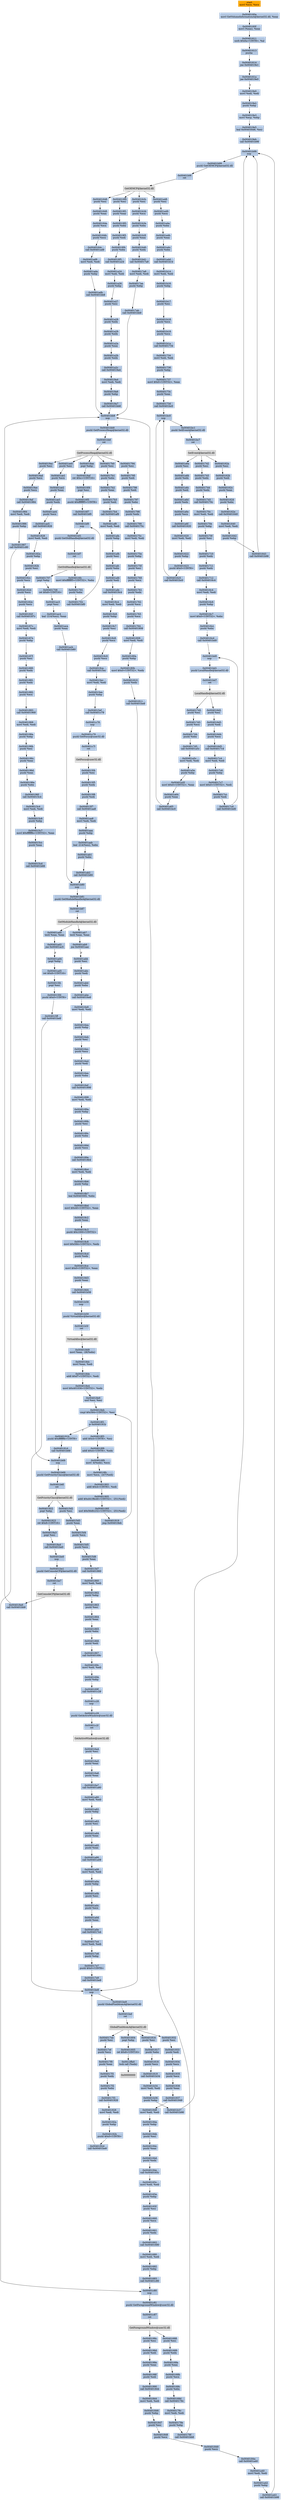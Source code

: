 digraph G {
node[shape=rectangle,style=filled,fillcolor=lightsteelblue,color=lightsteelblue]
bgcolor="transparent"
a0x00401608movl_ecx_ecx[label="start\nmovl %ecx, %ecx",color="lightgrey",fillcolor="orange"];
a0x0040160amovl_GetVolumeInformationA_kernel32_dll_eax[label="0x0040160a\nmovl GetVolumeInformationA@kernel32.dll, %eax"];
a0x0040160fmovl_eax__eax[label="0x0040160f\nmovl (%eax), %eax"];
a0x00401611xorb_0x6aUINT8_al[label="0x00401611\nxorb $0x6a<UINT8>, %al"];
a0x00401613pusha_[label="0x00401613\npusha "];
a0x00401614jne_0x004019e1[label="0x00401614\njne 0x004019e1"];
a0x0040161ajae_0x004019e0[label="0x0040161a\njae 0x004019e0"];
a0x004019e0movl_edi_edi[label="0x004019e0\nmovl %edi, %edi"];
a0x004019e2pushl_ebp[label="0x004019e2\npushl %ebp"];
a0x004019e3movl_esp_ebp[label="0x004019e3\nmovl %esp, %ebp"];
a0x004019e5leal_0x004030d6_esi[label="0x004019e5\nleal 0x004030d6, %esi"];
a0x004019ebcall_0x00401b98[label="0x004019eb\ncall 0x00401b98"];
a0x00401b98nop_[label="0x00401b98\nnop "];
a0x00401b99pushl_GetOEMCP_kernel32_dll[label="0x00401b99\npushl GetOEMCP@kernel32.dll"];
a0x00401b9fret[label="0x00401b9f\nret"];
GetOEMCP_kernel32_dll[label="GetOEMCP@kernel32.dll",color="lightgrey",fillcolor="lightgrey"];
a0x004019f0pushl_esi[label="0x004019f0\npushl %esi"];
a0x004019f1pushl_eax[label="0x004019f1\npushl %eax"];
a0x004019f2pushl_ebx[label="0x004019f2\npushl %ebx"];
a0x004019f3pushl_edi[label="0x004019f3\npushl %edi"];
a0x004019f4pushl_ebx[label="0x004019f4\npushl %ebx"];
a0x004019f5call_0x00401a24[label="0x004019f5\ncall 0x00401a24"];
a0x00401a24movl_edi_edi[label="0x00401a24\nmovl %edi, %edi"];
a0x00401a26pushl_ebp[label="0x00401a26\npushl %ebp"];
a0x00401a27pushl_esi[label="0x00401a27\npushl %esi"];
a0x00401a28pushl_edx[label="0x00401a28\npushl %edx"];
a0x00401a29pushl_edx[label="0x00401a29\npushl %edx"];
a0x00401a2apushl_eax[label="0x00401a2a\npushl %eax"];
a0x00401a2bpushl_edx[label="0x00401a2b\npushl %edx"];
a0x00401a2ccall_0x004019a4[label="0x00401a2c\ncall 0x004019a4"];
a0x004019a4movl_edi_edi[label="0x004019a4\nmovl %edi, %edi"];
a0x004019a6pushl_ebp[label="0x004019a6\npushl %ebp"];
a0x004019a7call_0x00401bb8[label="0x004019a7\ncall 0x00401bb8"];
a0x00401bb8nop_[label="0x00401bb8\nnop "];
a0x00401bb9pushl_GetProcessHeap_kernel32_dll[label="0x00401bb9\npushl GetProcessHeap@kernel32.dll"];
a0x00401bbfret[label="0x00401bbf\nret"];
GetProcessHeap_kernel32_dll[label="GetProcessHeap@kernel32.dll",color="lightgrey",fillcolor="lightgrey"];
a0x004019acpushl_esi[label="0x004019ac\npushl %esi"];
a0x004019adpushl_ecx[label="0x004019ad\npushl %ecx"];
a0x004019aepushl_ecx[label="0x004019ae\npushl %ecx"];
a0x004019afcall_0x00401984[label="0x004019af\ncall 0x00401984"];
a0x00401984movl_edi_edi[label="0x00401984\nmovl %edi, %edi"];
a0x00401986pushl_ebp[label="0x00401986\npushl %ebp"];
a0x00401987call_0x00401c80[label="0x00401987\ncall 0x00401c80"];
a0x00401c80nop_[label="0x00401c80\nnop "];
a0x00401c81pushl_GetForegroundWindow_user32_dll[label="0x00401c81\npushl GetForegroundWindow@user32.dll"];
a0x00401c87ret[label="0x00401c87\nret"];
GetForegroundWindow_user32_dll[label="GetForegroundWindow@user32.dll",color="lightgrey",fillcolor="lightgrey"];
a0x0040198cpushl_esi[label="0x0040198c\npushl %esi"];
a0x0040198dpushl_edi[label="0x0040198d\npushl %edi"];
a0x0040198epushl_eax[label="0x0040198e\npushl %eax"];
a0x0040198fpushl_edi[label="0x0040198f\npushl %edi"];
a0x00401990call_0x00401844[label="0x00401990\ncall 0x00401844"];
a0x00401844movl_edi_edi[label="0x00401844\nmovl %edi, %edi"];
a0x00401846pushl_ebp[label="0x00401846\npushl %ebp"];
a0x00401847pushl_esi[label="0x00401847\npushl %esi"];
a0x00401848pushl_ecx[label="0x00401848\npushl %ecx"];
a0x00401849pushl_ecx[label="0x00401849\npushl %ecx"];
a0x0040184acall_0x00401a40[label="0x0040184a\ncall 0x00401a40"];
a0x00401a40movl_edi_edi[label="0x00401a40\nmovl %edi, %edi"];
a0x00401a42pushl_ebp[label="0x00401a42\npushl %ebp"];
a0x00401a43call_0x00401b98[label="0x00401a43\ncall 0x00401b98"];
a0x00401a48pushl_esi[label="0x00401a48\npushl %esi"];
a0x00401a49pushl_ecx[label="0x00401a49\npushl %ecx"];
a0x00401a4apushl_ebx[label="0x00401a4a\npushl %ebx"];
a0x00401a4bpushl_eax[label="0x00401a4b\npushl %eax"];
a0x00401a4cpushl_ebx[label="0x00401a4c\npushl %ebx"];
a0x00401a4dcall_0x00401b14[label="0x00401a4d\ncall 0x00401b14"];
a0x00401b14movl_edi_edi[label="0x00401b14\nmovl %edi, %edi"];
a0x00401b16pushl_ebp[label="0x00401b16\npushl %ebp"];
a0x00401b17pushl_esi[label="0x00401b17\npushl %esi"];
a0x00401b18pushl_ecx[label="0x00401b18\npushl %ecx"];
a0x00401b19pushl_ecx[label="0x00401b19\npushl %ecx"];
a0x00401b1acall_0x00401734[label="0x00401b1a\ncall 0x00401734"];
a0x00401734movl_edi_edi[label="0x00401734\nmovl %edi, %edi"];
a0x00401736pushl_ebp[label="0x00401736\npushl %ebp"];
a0x00401737movl_0x0UINT32_eax[label="0x00401737\nmovl $0x0<UINT32>, %eax"];
a0x0040173cpushl_eax[label="0x0040173c\npushl %eax"];
a0x0040173dcall_0x00401bc0[label="0x0040173d\ncall 0x00401bc0"];
a0x00401bc0nop_[label="0x00401bc0\nnop "];
a0x00401bc1pushl_SetEvent_kernel32_dll[label="0x00401bc1\npushl SetEvent@kernel32.dll"];
a0x00401bc7ret[label="0x00401bc7\nret"];
SetEvent_kernel32_dll[label="SetEvent@kernel32.dll",color="lightgrey",fillcolor="lightgrey"];
a0x00401742pushl_esi[label="0x00401742\npushl %esi"];
a0x00401743pushl_edx[label="0x00401743\npushl %edx"];
a0x00401744pushl_edx[label="0x00401744\npushl %edx"];
a0x00401745call_0x0040170c[label="0x00401745\ncall 0x0040170c"];
a0x0040170cmovl_edi_edi[label="0x0040170c\nmovl %edi, %edi"];
a0x0040170epushl_ebp[label="0x0040170e\npushl %ebp"];
a0x0040170fpushl_esi[label="0x0040170f\npushl %esi"];
a0x00401710pushl_edx[label="0x00401710\npushl %edx"];
a0x00401711pushl_edx[label="0x00401711\npushl %edx"];
a0x00401712call_0x004016c4[label="0x00401712\ncall 0x004016c4"];
a0x004016c4movl_edi_edi[label="0x004016c4\nmovl %edi, %edi"];
a0x004016c6pushl_ebp[label="0x004016c6\npushl %ebp"];
a0x004016c7movl_0x0UINT32_ebx[label="0x004016c7\nmovl $0x0<UINT32>, %ebx"];
a0x004016ccpushl_ebx[label="0x004016cc\npushl %ebx"];
a0x004016cdcall_0x00401bd0[label="0x004016cd\ncall 0x00401bd0"];
a0x00401bd0nop_[label="0x00401bd0\nnop "];
a0x00401bd1pushl_LocalHandle_kernel32_dll[label="0x00401bd1\npushl LocalHandle@kernel32.dll"];
a0x00401bd7ret[label="0x00401bd7\nret"];
LocalHandle_kernel32_dll[label="LocalHandle@kernel32.dll",color="lightgrey",fillcolor="lightgrey"];
a0x004016d2pushl_esi[label="0x004016d2\npushl %esi"];
a0x004016d3pushl_edi[label="0x004016d3\npushl %edi"];
a0x004016d4pushl_ecx[label="0x004016d4\npushl %ecx"];
a0x004016d5call_0x004017c4[label="0x004016d5\ncall 0x004017c4"];
a0x004017c4movl_edi_edi[label="0x004017c4\nmovl %edi, %edi"];
a0x004017c6pushl_ebp[label="0x004017c6\npushl %ebp"];
a0x004017c7movl_0x0UINT32_edi[label="0x004017c7\nmovl $0x0<UINT32>, %edi"];
a0x004017ccpushl_edi[label="0x004017cc\npushl %edi"];
a0x004017cdcall_0x00401bd0[label="0x004017cd\ncall 0x00401bd0"];
a0x004017d2pushl_esi[label="0x004017d2\npushl %esi"];
a0x004017d3pushl_ecx[label="0x004017d3\npushl %ecx"];
a0x004017d4pushl_ebx[label="0x004017d4\npushl %ebx"];
a0x004017d5call_0x00401a5c[label="0x004017d5\ncall 0x00401a5c"];
a0x00401a5cmovl_edi_edi[label="0x00401a5c\nmovl %edi, %edi"];
a0x00401a5epushl_ebp[label="0x00401a5e\npushl %ebp"];
a0x00401a5fmovl_0x0UINT32_eax[label="0x00401a5f\nmovl $0x0<UINT32>, %eax"];
a0x00401a64pushl_eax[label="0x00401a64\npushl %eax"];
a0x00401a65call_0x00401bc0[label="0x00401a65\ncall 0x00401bc0"];
a0x00401a6apushl_esi[label="0x00401a6a\npushl %esi"];
a0x00401a6bpushl_edx[label="0x00401a6b\npushl %edx"];
a0x00401a6cpushl_edi[label="0x00401a6c\npushl %edi"];
a0x00401a6dpushl_edx[label="0x00401a6d\npushl %edx"];
a0x00401a6epushl_ecx[label="0x00401a6e\npushl %ecx"];
a0x00401a6fcall_0x00401620[label="0x00401a6f\ncall 0x00401620"];
a0x00401620movl_edi_edi[label="0x00401620\nmovl %edi, %edi"];
a0x00401622pushl_ebp[label="0x00401622\npushl %ebp"];
a0x00401623pushl_0x0UINT8[label="0x00401623\npushl $0x0<UINT8>"];
a0x00401625call_0x00401bc0[label="0x00401625\ncall 0x00401bc0"];
a0x0040162apushl_esi[label="0x0040162a\npushl %esi"];
a0x0040162bpushl_edi[label="0x0040162b\npushl %edi"];
a0x0040162cpushl_eax[label="0x0040162c\npushl %eax"];
a0x0040162dpushl_ebx[label="0x0040162d\npushl %ebx"];
a0x0040162ecall_0x00401640[label="0x0040162e\ncall 0x00401640"];
a0x00401640movl_edi_edi[label="0x00401640\nmovl %edi, %edi"];
a0x00401642pushl_ebp[label="0x00401642\npushl %ebp"];
a0x00401643call_0x00401b98[label="0x00401643\ncall 0x00401b98"];
a0x00401648pushl_esi[label="0x00401648\npushl %esi"];
a0x00401649pushl_eax[label="0x00401649\npushl %eax"];
a0x0040164apushl_ecx[label="0x0040164a\npushl %ecx"];
a0x0040164bpushl_ecx[label="0x0040164b\npushl %ecx"];
a0x0040164ccall_0x00401ad8[label="0x0040164c\ncall 0x00401ad8"];
a0x00401ad8movl_edi_edi[label="0x00401ad8\nmovl %edi, %edi"];
a0x00401adapushl_ebp[label="0x00401ada\npushl %ebp"];
a0x00401adbcall_0x00401bb8[label="0x00401adb\ncall 0x00401bb8"];
a0x00401ae0pushl_esi[label="0x00401ae0\npushl %esi"];
a0x00401ae1pushl_ecx[label="0x00401ae1\npushl %ecx"];
a0x00401ae2pushl_eax[label="0x00401ae2\npushl %eax"];
a0x00401ae3pushl_edx[label="0x00401ae3\npushl %edx"];
a0x00401ae4pushl_ecx[label="0x00401ae4\npushl %ecx"];
a0x00401ae5call_0x00401828[label="0x00401ae5\ncall 0x00401828"];
a0x00401828movl_edi_edi[label="0x00401828\nmovl %edi, %edi"];
a0x0040182apushl_ebp[label="0x0040182a\npushl %ebp"];
a0x0040182bpushl_esi[label="0x0040182b\npushl %esi"];
a0x0040182cpushl_ecx[label="0x0040182c\npushl %ecx"];
a0x0040182dpushl_ecx[label="0x0040182d\npushl %ecx"];
a0x0040182epushl_ecx[label="0x0040182e\npushl %ecx"];
a0x0040182fcall_0x0040187c[label="0x0040182f\ncall 0x0040187c"];
a0x0040187cmovl_edi_edi[label="0x0040187c\nmovl %edi, %edi"];
a0x0040187epushl_ebp[label="0x0040187e\npushl %ebp"];
a0x0040187fpushl_esi[label="0x0040187f\npushl %esi"];
a0x00401880pushl_edx[label="0x00401880\npushl %edx"];
a0x00401881pushl_edx[label="0x00401881\npushl %edx"];
a0x00401882pushl_ecx[label="0x00401882\npushl %ecx"];
a0x00401883call_0x00401968[label="0x00401883\ncall 0x00401968"];
a0x00401968movl_edi_edi[label="0x00401968\nmovl %edi, %edi"];
a0x0040196apushl_ebp[label="0x0040196a\npushl %ebp"];
a0x0040196bpushl_esi[label="0x0040196b\npushl %esi"];
a0x0040196cpushl_eax[label="0x0040196c\npushl %eax"];
a0x0040196dpushl_eax[label="0x0040196d\npushl %eax"];
a0x0040196epushl_ebx[label="0x0040196e\npushl %ebx"];
a0x0040196fcall_0x004015c4[label="0x0040196f\ncall 0x004015c4"];
a0x004015c4movl_edi_edi[label="0x004015c4\nmovl %edi, %edi"];
a0x004015c6pushl_ebp[label="0x004015c6\npushl %ebp"];
a0x004015c7movl_0xfffffffeUINT32_eax[label="0x004015c7\nmovl $0xfffffffe<UINT32>, %eax"];
a0x004015ccpushl_eax[label="0x004015cc\npushl %eax"];
a0x004015cdcall_0x00401b68[label="0x004015cd\ncall 0x00401b68"];
a0x00401b68nop_[label="0x00401b68\nnop "];
a0x00401b69pushl_GetPriorityClass_kernel32_dll[label="0x00401b69\npushl GetPriorityClass@kernel32.dll"];
a0x00401b6fret[label="0x00401b6f\nret"];
GetPriorityClass_kernel32_dll[label="GetPriorityClass@kernel32.dll",color="lightgrey",fillcolor="lightgrey"];
a0x004015d2pushl_esi[label="0x004015d2\npushl %esi"];
a0x004015d3pushl_eax[label="0x004015d3\npushl %eax"];
a0x004015d4pushl_ecx[label="0x004015d4\npushl %ecx"];
a0x004015d5pushl_ecx[label="0x004015d5\npushl %ecx"];
a0x004015d6pushl_eax[label="0x004015d6\npushl %eax"];
a0x004015d7call_0x00401860[label="0x004015d7\ncall 0x00401860"];
a0x00401860movl_edi_edi[label="0x00401860\nmovl %edi, %edi"];
a0x00401862pushl_ebp[label="0x00401862\npushl %ebp"];
a0x00401863pushl_esi[label="0x00401863\npushl %esi"];
a0x00401864pushl_eax[label="0x00401864\npushl %eax"];
a0x00401865pushl_ebx[label="0x00401865\npushl %ebx"];
a0x00401866pushl_edi[label="0x00401866\npushl %edi"];
a0x00401867call_0x0040169c[label="0x00401867\ncall 0x0040169c"];
a0x0040169cmovl_edi_edi[label="0x0040169c\nmovl %edi, %edi"];
a0x0040169epushl_ebp[label="0x0040169e\npushl %ebp"];
a0x0040169fcall_0x00401c28[label="0x0040169f\ncall 0x00401c28"];
a0x00401c28nop_[label="0x00401c28\nnop "];
a0x00401c29pushl_GetActiveWindow_user32_dll[label="0x00401c29\npushl GetActiveWindow@user32.dll"];
a0x00401c2fret[label="0x00401c2f\nret"];
GetActiveWindow_user32_dll[label="GetActiveWindow@user32.dll",color="lightgrey",fillcolor="lightgrey"];
a0x004016a4pushl_esi[label="0x004016a4\npushl %esi"];
a0x004016a5pushl_eax[label="0x004016a5\npushl %eax"];
a0x004016a6pushl_eax[label="0x004016a6\npushl %eax"];
a0x004016a7call_0x00401a80[label="0x004016a7\ncall 0x00401a80"];
a0x00401a80movl_edi_edi[label="0x00401a80\nmovl %edi, %edi"];
a0x00401a82pushl_ebp[label="0x00401a82\npushl %ebp"];
a0x00401a83pushl_esi[label="0x00401a83\npushl %esi"];
a0x00401a84pushl_eax[label="0x00401a84\npushl %eax"];
a0x00401a85pushl_eax[label="0x00401a85\npushl %eax"];
a0x00401a86call_0x00401a08[label="0x00401a86\ncall 0x00401a08"];
a0x00401a08movl_edi_edi[label="0x00401a08\nmovl %edi, %edi"];
a0x00401a0apushl_ebp[label="0x00401a0a\npushl %ebp"];
a0x00401a0bpushl_esi[label="0x00401a0b\npushl %esi"];
a0x00401a0cpushl_ecx[label="0x00401a0c\npushl %ecx"];
a0x00401a0dpushl_eax[label="0x00401a0d\npushl %eax"];
a0x00401a0ecall_0x004017e4[label="0x00401a0e\ncall 0x004017e4"];
a0x004017e4movl_edi_edi[label="0x004017e4\nmovl %edi, %edi"];
a0x004017e6pushl_ebp[label="0x004017e6\npushl %ebp"];
a0x004017e7pushl_0x0UINT8[label="0x004017e7\npushl $0x0<UINT8>"];
a0x004017e9call_0x00401be8[label="0x004017e9\ncall 0x00401be8"];
a0x00401be8nop_[label="0x00401be8\nnop "];
a0x00401be9pushl_GlobalFindAtomA_kernel32_dll[label="0x00401be9\npushl GlobalFindAtomA@kernel32.dll"];
a0x00401befret[label="0x00401bef\nret"];
GlobalFindAtomA_kernel32_dll[label="GlobalFindAtomA@kernel32.dll",color="lightgrey",fillcolor="lightgrey"];
a0x004017eepushl_esi[label="0x004017ee\npushl %esi"];
a0x004017efpushl_ecx[label="0x004017ef\npushl %ecx"];
a0x004017f0pushl_eax[label="0x004017f0\npushl %eax"];
a0x004017f1pushl_edx[label="0x004017f1\npushl %edx"];
a0x004017f2pushl_ebx[label="0x004017f2\npushl %ebx"];
a0x004017f3call_0x00401928[label="0x004017f3\ncall 0x00401928"];
a0x00401928movl_edi_edi[label="0x00401928\nmovl %edi, %edi"];
a0x0040192apushl_ebp[label="0x0040192a\npushl %ebp"];
a0x0040192bpushl_0x0UINT8[label="0x0040192b\npushl $0x0<UINT8>"];
a0x0040192dcall_0x00401be8[label="0x0040192d\ncall 0x00401be8"];
a0x00401932pushl_esi[label="0x00401932\npushl %esi"];
a0x00401933pushl_edi[label="0x00401933\npushl %edi"];
a0x00401934pushl_ecx[label="0x00401934\npushl %ecx"];
a0x00401935pushl_ecx[label="0x00401935\npushl %ecx"];
a0x00401936pushl_eax[label="0x00401936\npushl %eax"];
a0x00401937call_0x00401948[label="0x00401937\ncall 0x00401948"];
a0x00401948movl_edi_edi[label="0x00401948\nmovl %edi, %edi"];
a0x0040194apushl_ebp[label="0x0040194a\npushl %ebp"];
a0x0040194bpushl_esi[label="0x0040194b\npushl %esi"];
a0x0040194cpushl_eax[label="0x0040194c\npushl %eax"];
a0x0040194dpushl_edx[label="0x0040194d\npushl %edx"];
a0x0040194ecall_0x0040165c[label="0x0040194e\ncall 0x0040165c"];
a0x0040165cmovl_edi_edi[label="0x0040165c\nmovl %edi, %edi"];
a0x0040165epushl_ebp[label="0x0040165e\npushl %ebp"];
a0x0040165fpushl_esi[label="0x0040165f\npushl %esi"];
a0x00401660pushl_ecx[label="0x00401660\npushl %ecx"];
a0x00401661pushl_edx[label="0x00401661\npushl %edx"];
a0x00401662call_0x00401680[label="0x00401662\ncall 0x00401680"];
a0x00401680movl_edi_edi[label="0x00401680\nmovl %edi, %edi"];
a0x00401682pushl_ebp[label="0x00401682\npushl %ebp"];
a0x00401683call_0x00401c80[label="0x00401683\ncall 0x00401c80"];
a0x00401688pushl_esi[label="0x00401688\npushl %esi"];
a0x00401689pushl_edx[label="0x00401689\npushl %edx"];
a0x0040168apushl_eax[label="0x0040168a\npushl %eax"];
a0x0040168bpushl_ecx[label="0x0040168b\npushl %ecx"];
a0x0040168cpushl_ebx[label="0x0040168c\npushl %ebx"];
a0x0040168dcall_0x0040178c[label="0x0040168d\ncall 0x0040178c"];
a0x0040178cmovl_edi_edi[label="0x0040178c\nmovl %edi, %edi"];
a0x0040178epushl_ebp[label="0x0040178e\npushl %ebp"];
a0x0040178fcall_0x00401bb8[label="0x0040178f\ncall 0x00401bb8"];
a0x00401794pushl_esi[label="0x00401794\npushl %esi"];
a0x00401795pushl_edi[label="0x00401795\npushl %edi"];
a0x00401796pushl_edi[label="0x00401796\npushl %edi"];
a0x00401797pushl_ebx[label="0x00401797\npushl %ebx"];
a0x00401798pushl_edx[label="0x00401798\npushl %edx"];
a0x00401799call_0x0040175c[label="0x00401799\ncall 0x0040175c"];
a0x0040175cmovl_edi_edi[label="0x0040175c\nmovl %edi, %edi"];
a0x0040175epushl_ebp[label="0x0040175e\npushl %ebp"];
a0x0040175fpushl_esi[label="0x0040175f\npushl %esi"];
a0x00401760pushl_ecx[label="0x00401760\npushl %ecx"];
a0x00401761pushl_edx[label="0x00401761\npushl %edx"];
a0x00401762pushl_ecx[label="0x00401762\npushl %ecx"];
a0x00401763pushl_ecx[label="0x00401763\npushl %ecx"];
a0x00401764call_0x00401808[label="0x00401764\ncall 0x00401808"];
a0x00401808movl_edi_edi[label="0x00401808\nmovl %edi, %edi"];
a0x0040180apushl_ebp[label="0x0040180a\npushl %ebp"];
a0x0040180bmovl_0x0UINT32_edx[label="0x0040180b\nmovl $0x0<UINT32>, %edx"];
a0x00401810pushl_edx[label="0x00401810\npushl %edx"];
a0x00401811call_0x00401be8[label="0x00401811\ncall 0x00401be8"];
a0x00401816pushl_esi[label="0x00401816\npushl %esi"];
a0x00401817pushl_ebx[label="0x00401817\npushl %ebx"];
a0x00401818pushl_ecx[label="0x00401818\npushl %ecx"];
a0x00401819call_0x00401b34[label="0x00401819\ncall 0x00401b34"];
a0x00401b34movl_edi_edi[label="0x00401b34\nmovl %edi, %edi"];
a0x00401b36pushl_ebp[label="0x00401b36\npushl %ebp"];
a0x00401b37call_0x00401b98[label="0x00401b37\ncall 0x00401b98"];
a0x00401b3cpushl_esi[label="0x00401b3c\npushl %esi"];
a0x00401b3dpushl_ecx[label="0x00401b3d\npushl %ecx"];
a0x00401b3epushl_ebx[label="0x00401b3e\npushl %ebx"];
a0x00401b3fpushl_eax[label="0x00401b3f\npushl %eax"];
a0x00401b40pushl_edx[label="0x00401b40\npushl %edx"];
a0x00401b41call_0x004017a8[label="0x00401b41\ncall 0x004017a8"];
a0x004017a8movl_edi_edi[label="0x004017a8\nmovl %edi, %edi"];
a0x004017aapushl_ebp[label="0x004017aa\npushl %ebp"];
a0x004017abcall_0x00401bb8[label="0x004017ab\ncall 0x00401bb8"];
a0x004017b0pushl_esi[label="0x004017b0\npushl %esi"];
a0x004017b1pushl_ebx[label="0x004017b1\npushl %ebx"];
a0x004017b2pushl_eax[label="0x004017b2\npushl %eax"];
a0x004017b3pushl_edi[label="0x004017b3\npushl %edi"];
a0x004017b4call_0x00401af8[label="0x004017b4\ncall 0x00401af8"];
a0x00401af8movl_edi_edi[label="0x00401af8\nmovl %edi, %edi"];
a0x00401afapushl_ebp[label="0x00401afa\npushl %ebp"];
a0x00401afbpushl_esi[label="0x00401afb\npushl %esi"];
a0x00401afcpushl_ebx[label="0x00401afc\npushl %ebx"];
a0x00401afdpushl_edi[label="0x00401afd\npushl %edi"];
a0x00401afecall_0x004019c4[label="0x00401afe\ncall 0x004019c4"];
a0x004019c4movl_edi_edi[label="0x004019c4\nmovl %edi, %edi"];
a0x004019c6pushl_ebp[label="0x004019c6\npushl %ebp"];
a0x004019c7pushl_esi[label="0x004019c7\npushl %esi"];
a0x004019c8pushl_ecx[label="0x004019c8\npushl %ecx"];
a0x004019c9pushl_ecx[label="0x004019c9\npushl %ecx"];
a0x004019cacall_0x004015ec[label="0x004019ca\ncall 0x004015ec"];
a0x004015ecmovl_edi_edi[label="0x004015ec\nmovl %edi, %edi"];
a0x004015eepushl_ebp[label="0x004015ee\npushl %ebp"];
a0x004015efcall_0x00401c78[label="0x004015ef\ncall 0x00401c78"];
a0x00401c78nop_[label="0x00401c78\nnop "];
a0x00401c79pushl_GetFocus_user32_dll[label="0x00401c79\npushl GetFocus@user32.dll"];
a0x00401c7fret[label="0x00401c7f\nret"];
GetFocus_user32_dll[label="GetFocus@user32.dll",color="lightgrey",fillcolor="lightgrey"];
a0x004015f4pushl_esi[label="0x004015f4\npushl %esi"];
a0x004015f5pushl_edx[label="0x004015f5\npushl %edx"];
a0x004015f6pushl_edi[label="0x004015f6\npushl %edi"];
a0x004015f7call_0x00401aa8[label="0x004015f7\ncall 0x00401aa8"];
a0x00401aa8movl_edi_edi[label="0x00401aa8\nmovl %edi, %edi"];
a0x00401aaapushl_ebp[label="0x00401aaa\npushl %ebp"];
a0x00401aableal__214esi__ebx[label="0x00401aab\nleal -214(%esi), %ebx"];
a0x00401ab1pushl_ebx[label="0x00401ab1\npushl %ebx"];
a0x00401ab2call_0x00401b80[label="0x00401ab2\ncall 0x00401b80"];
a0x00401b80nop_[label="0x00401b80\nnop "];
a0x00401b81pushl_GetModuleHandleA_kernel32_dll[label="0x00401b81\npushl GetModuleHandleA@kernel32.dll"];
a0x00401b87ret[label="0x00401b87\nret"];
GetModuleHandleA_kernel32_dll[label="GetModuleHandleA@kernel32.dll",color="lightgrey",fillcolor="lightgrey"];
a0x00401ab7testl_eax_eax[label="0x00401ab7\ntestl %eax, %eax"];
a0x00401ab9jne_0x00401aac[label="0x00401ab9\njne 0x00401aac"];
a0x00401abbpushl_esi[label="0x00401abb\npushl %esi"];
a0x00401abcpushl_edi[label="0x00401abc\npushl %edi"];
a0x00401abdpushl_ebx[label="0x00401abd\npushl %ebx"];
a0x00401abecall_0x004016e8[label="0x00401abe\ncall 0x004016e8"];
a0x004016e8movl_edi_edi[label="0x004016e8\nmovl %edi, %edi"];
a0x004016eapushl_ebp[label="0x004016ea\npushl %ebp"];
a0x004016ebpushl_esi[label="0x004016eb\npushl %esi"];
a0x004016ecpushl_ecx[label="0x004016ec\npushl %ecx"];
a0x004016edpushl_edi[label="0x004016ed\npushl %edi"];
a0x004016eepushl_ebx[label="0x004016ee\npushl %ebx"];
a0x004016efcall_0x00401898[label="0x004016ef\ncall 0x00401898"];
a0x00401898movl_edi_edi[label="0x00401898\nmovl %edi, %edi"];
a0x0040189apushl_ebp[label="0x0040189a\npushl %ebp"];
a0x0040189bpushl_esi[label="0x0040189b\npushl %esi"];
a0x0040189cpushl_ebx[label="0x0040189c\npushl %ebx"];
a0x0040189dpushl_ecx[label="0x0040189d\npushl %ecx"];
a0x0040189ecall_0x004018b4[label="0x0040189e\ncall 0x004018b4"];
a0x004018b4movl_edi_edi[label="0x004018b4\nmovl %edi, %edi"];
a0x004018b6pushl_ebp[label="0x004018b6\npushl %ebp"];
a0x004018b7leal_0x004030f2_ebx[label="0x004018b7\nleal 0x004030f2, %ebx"];
a0x004018bdmovl_0x40UINT32_eax[label="0x004018bd\nmovl $0x40<UINT32>, %eax"];
a0x004018c2pushl_eax[label="0x004018c2\npushl %eax"];
a0x004018c3pushl_0x1000UINT32[label="0x004018c3\npushl $0x1000<UINT32>"];
a0x004018c8movl_0x584UINT32_edx[label="0x004018c8\nmovl $0x584<UINT32>, %edx"];
a0x004018cdpushl_edx[label="0x004018cd\npushl %edx"];
a0x004018cemovl_0x0UINT32_eax[label="0x004018ce\nmovl $0x0<UINT32>, %eax"];
a0x004018d3pushl_eax[label="0x004018d3\npushl %eax"];
a0x004018d4call_0x00401b58[label="0x004018d4\ncall 0x00401b58"];
a0x00401b58nop_[label="0x00401b58\nnop "];
a0x00401b59pushl_VirtualAlloc_kernel32_dll[label="0x00401b59\npushl VirtualAlloc@kernel32.dll"];
a0x00401b5fret[label="0x00401b5f\nret"];
VirtualAlloc_kernel32_dll[label="VirtualAlloc@kernel32.dll",color="lightgrey",fillcolor="lightgrey"];
a0x004018d9movl_eax__28ebx_[label="0x004018d9\nmovl %eax, -28(%ebx)"];
a0x004018dcmovl_eax_edi[label="0x004018dc\nmovl %eax, %edi"];
a0x004018deaddl_0xf7UINT32_edi[label="0x004018de\naddl $0xf7<UINT32>, %edi"];
a0x004018e4movl_0x401036UINT32_edx[label="0x004018e4\nmovl $0x401036<UINT32>, %edx"];
a0x004018e9xorl_esi_esi[label="0x004018e9\nxorl %esi, %esi"];
a0x004018ebcmpl_0x584UINT32_esi[label="0x004018eb\ncmpl $0x584<UINT32>, %esi"];
a0x004018f1je_0x0040191b[label="0x004018f1\nje 0x0040191b"];
a0x004018f3addl_0x4UINT8_esi[label="0x004018f3\naddl $0x4<UINT8>, %esi"];
a0x004018f6addl_0x4UINT8_edx[label="0x004018f6\naddl $0x4<UINT8>, %edx"];
a0x004018f9movl__4edx__ecx[label="0x004018f9\nmovl -4(%edx), %ecx"];
a0x004018fcmovl_ecx__247edi_[label="0x004018fc\nmovl %ecx, -247(%edi)"];
a0x00401902addl_0x4UINT8_edi[label="0x00401902\naddl $0x4<UINT8>, %edi"];
a0x00401905addl_0xd41f8e46UINT32__251edi_[label="0x00401905\naddl $0xd41f8e46<UINT32>, -251(%edi)"];
a0x0040190fxorl_0x56dfc232UINT32__251edi_[label="0x0040190f\nxorl $0x56dfc232<UINT32>, -251(%edi)"];
a0x00401919jmp_0x004018eb[label="0x00401919\njmp 0x004018eb"];
a0x0040191bpushl_0xfffffffeUINT8[label="0x0040191b\npushl $0xfffffffe<UINT8>"];
a0x0040191dcall_0x00401b68[label="0x0040191d\ncall 0x00401b68"];
a0x00401922popl_ebp[label="0x00401922\npopl %ebp"];
a0x00401923ret_0x8UINT16[label="0x00401923\nret $0x8<UINT16>"];
a0x004018a3popl_esi[label="0x004018a3\npopl %esi"];
a0x004018a4call_0x00401be0[label="0x004018a4\ncall 0x00401be0"];
a0x00401be0nop_[label="0x00401be0\nnop "];
a0x00401be1pushl_GetConsoleCP_kernel32_dll[label="0x00401be1\npushl GetConsoleCP@kernel32.dll"];
a0x00401be7ret[label="0x00401be7\nret"];
GetConsoleCP_kernel32_dll[label="GetConsoleCP@kernel32.dll",color="lightgrey",fillcolor="lightgrey"];
a0x004018a9call_0x00401bb8[label="0x004018a9\ncall 0x00401bb8"];
a0x004018aepopl_ebp[label="0x004018ae\npopl %ebp"];
a0x004018afret_0xcUINT16[label="0x004018af\nret $0xc<UINT16>"];
a0x004016f4popl_esi[label="0x004016f4\npopl %esi"];
a0x004016f5pushl_0xfffffff5UINT8[label="0x004016f5\npushl $0xfffffff5<UINT8>"];
a0x004016f7call_0x00401bf0[label="0x004016f7\ncall 0x00401bf0"];
a0x00401bf0nop_[label="0x00401bf0\nnop "];
a0x00401bf1pushl_GetStdHandle_kernel32_dll[label="0x00401bf1\npushl GetStdHandle@kernel32.dll"];
a0x00401bf7ret[label="0x00401bf7\nret"];
GetStdHandle_kernel32_dll[label="GetStdHandle@kernel32.dll",color="lightgrey",fillcolor="lightgrey"];
a0x004016fcmovl_0xfffffff5UINT32_ebx[label="0x004016fc\nmovl $0xfffffff5<UINT32>, %ebx"];
a0x00401701pushl_ebx[label="0x00401701\npushl %ebx"];
a0x00401702call_0x00401bf0[label="0x00401702\ncall 0x00401bf0"];
a0x00401707popl_ebp[label="0x00401707\npopl %ebp"];
a0x00401708ret_0x8UINT16[label="0x00401708\nret $0x8<UINT16>"];
a0x00401ac3popl_esi[label="0x00401ac3\npopl %esi"];
a0x00401ac4leal__214esi__eax[label="0x00401ac4\nleal -214(%esi), %eax"];
a0x00401acapushl_eax[label="0x00401aca\npushl %eax"];
a0x00401acbcall_0x00401b80[label="0x00401acb\ncall 0x00401b80"];
a0x00401ad0testl_eax_eax[label="0x00401ad0\ntestl %eax, %eax"];
a0x00401ad2jne_0x00401ac5[label="0x00401ad2\njne 0x00401ac5"];
a0x00401ad4popl_ebp[label="0x00401ad4\npopl %ebp"];
a0x00401ad5ret_0x8UINT16[label="0x00401ad5\nret $0x8<UINT16>"];
a0x004015fcpopl_esi[label="0x004015fc\npopl %esi"];
a0x004015fdpushl_0x0UINT8[label="0x004015fd\npushl $0x0<UINT8>"];
a0x004015ffcall_0x00401be8[label="0x004015ff\ncall 0x00401be8"];
a0x00401604popl_ebp[label="0x00401604\npopl %ebp"];
a0x00401605ret_0x8UINT16[label="0x00401605\nret $0x8<UINT16>"];
a0x0012ffa0lock_call_edx_[label="0x0012ffa0\nlock call (%edx)"];
a0x00000000[label="0x00000000",color="lightgrey",fillcolor="lightgrey"];
a0x00401608movl_ecx_ecx -> a0x0040160amovl_GetVolumeInformationA_kernel32_dll_eax [color="#000000"];
a0x0040160amovl_GetVolumeInformationA_kernel32_dll_eax -> a0x0040160fmovl_eax__eax [color="#000000"];
a0x0040160fmovl_eax__eax -> a0x00401611xorb_0x6aUINT8_al [color="#000000"];
a0x00401611xorb_0x6aUINT8_al -> a0x00401613pusha_ [color="#000000"];
a0x00401613pusha_ -> a0x00401614jne_0x004019e1 [color="#000000"];
a0x00401614jne_0x004019e1 -> a0x0040161ajae_0x004019e0 [color="#000000",label="F"];
a0x0040161ajae_0x004019e0 -> a0x004019e0movl_edi_edi [color="#000000",label="T"];
a0x004019e0movl_edi_edi -> a0x004019e2pushl_ebp [color="#000000"];
a0x004019e2pushl_ebp -> a0x004019e3movl_esp_ebp [color="#000000"];
a0x004019e3movl_esp_ebp -> a0x004019e5leal_0x004030d6_esi [color="#000000"];
a0x004019e5leal_0x004030d6_esi -> a0x004019ebcall_0x00401b98 [color="#000000"];
a0x004019ebcall_0x00401b98 -> a0x00401b98nop_ [color="#000000"];
a0x00401b98nop_ -> a0x00401b99pushl_GetOEMCP_kernel32_dll [color="#000000"];
a0x00401b99pushl_GetOEMCP_kernel32_dll -> a0x00401b9fret [color="#000000"];
a0x00401b9fret -> GetOEMCP_kernel32_dll [color="#000000"];
GetOEMCP_kernel32_dll -> a0x004019f0pushl_esi [color="#000000"];
a0x004019f0pushl_esi -> a0x004019f1pushl_eax [color="#000000"];
a0x004019f1pushl_eax -> a0x004019f2pushl_ebx [color="#000000"];
a0x004019f2pushl_ebx -> a0x004019f3pushl_edi [color="#000000"];
a0x004019f3pushl_edi -> a0x004019f4pushl_ebx [color="#000000"];
a0x004019f4pushl_ebx -> a0x004019f5call_0x00401a24 [color="#000000"];
a0x004019f5call_0x00401a24 -> a0x00401a24movl_edi_edi [color="#000000"];
a0x00401a24movl_edi_edi -> a0x00401a26pushl_ebp [color="#000000"];
a0x00401a26pushl_ebp -> a0x00401a27pushl_esi [color="#000000"];
a0x00401a27pushl_esi -> a0x00401a28pushl_edx [color="#000000"];
a0x00401a28pushl_edx -> a0x00401a29pushl_edx [color="#000000"];
a0x00401a29pushl_edx -> a0x00401a2apushl_eax [color="#000000"];
a0x00401a2apushl_eax -> a0x00401a2bpushl_edx [color="#000000"];
a0x00401a2bpushl_edx -> a0x00401a2ccall_0x004019a4 [color="#000000"];
a0x00401a2ccall_0x004019a4 -> a0x004019a4movl_edi_edi [color="#000000"];
a0x004019a4movl_edi_edi -> a0x004019a6pushl_ebp [color="#000000"];
a0x004019a6pushl_ebp -> a0x004019a7call_0x00401bb8 [color="#000000"];
a0x004019a7call_0x00401bb8 -> a0x00401bb8nop_ [color="#000000"];
a0x00401bb8nop_ -> a0x00401bb9pushl_GetProcessHeap_kernel32_dll [color="#000000"];
a0x00401bb9pushl_GetProcessHeap_kernel32_dll -> a0x00401bbfret [color="#000000"];
a0x00401bbfret -> GetProcessHeap_kernel32_dll [color="#000000"];
GetProcessHeap_kernel32_dll -> a0x004019acpushl_esi [color="#000000"];
a0x004019acpushl_esi -> a0x004019adpushl_ecx [color="#000000"];
a0x004019adpushl_ecx -> a0x004019aepushl_ecx [color="#000000"];
a0x004019aepushl_ecx -> a0x004019afcall_0x00401984 [color="#000000"];
a0x004019afcall_0x00401984 -> a0x00401984movl_edi_edi [color="#000000"];
a0x00401984movl_edi_edi -> a0x00401986pushl_ebp [color="#000000"];
a0x00401986pushl_ebp -> a0x00401987call_0x00401c80 [color="#000000"];
a0x00401987call_0x00401c80 -> a0x00401c80nop_ [color="#000000"];
a0x00401c80nop_ -> a0x00401c81pushl_GetForegroundWindow_user32_dll [color="#000000"];
a0x00401c81pushl_GetForegroundWindow_user32_dll -> a0x00401c87ret [color="#000000"];
a0x00401c87ret -> GetForegroundWindow_user32_dll [color="#000000"];
GetForegroundWindow_user32_dll -> a0x0040198cpushl_esi [color="#000000"];
a0x0040198cpushl_esi -> a0x0040198dpushl_edi [color="#000000"];
a0x0040198dpushl_edi -> a0x0040198epushl_eax [color="#000000"];
a0x0040198epushl_eax -> a0x0040198fpushl_edi [color="#000000"];
a0x0040198fpushl_edi -> a0x00401990call_0x00401844 [color="#000000"];
a0x00401990call_0x00401844 -> a0x00401844movl_edi_edi [color="#000000"];
a0x00401844movl_edi_edi -> a0x00401846pushl_ebp [color="#000000"];
a0x00401846pushl_ebp -> a0x00401847pushl_esi [color="#000000"];
a0x00401847pushl_esi -> a0x00401848pushl_ecx [color="#000000"];
a0x00401848pushl_ecx -> a0x00401849pushl_ecx [color="#000000"];
a0x00401849pushl_ecx -> a0x0040184acall_0x00401a40 [color="#000000"];
a0x0040184acall_0x00401a40 -> a0x00401a40movl_edi_edi [color="#000000"];
a0x00401a40movl_edi_edi -> a0x00401a42pushl_ebp [color="#000000"];
a0x00401a42pushl_ebp -> a0x00401a43call_0x00401b98 [color="#000000"];
a0x00401a43call_0x00401b98 -> a0x00401b98nop_ [color="#000000"];
GetOEMCP_kernel32_dll -> a0x00401a48pushl_esi [color="#000000"];
a0x00401a48pushl_esi -> a0x00401a49pushl_ecx [color="#000000"];
a0x00401a49pushl_ecx -> a0x00401a4apushl_ebx [color="#000000"];
a0x00401a4apushl_ebx -> a0x00401a4bpushl_eax [color="#000000"];
a0x00401a4bpushl_eax -> a0x00401a4cpushl_ebx [color="#000000"];
a0x00401a4cpushl_ebx -> a0x00401a4dcall_0x00401b14 [color="#000000"];
a0x00401a4dcall_0x00401b14 -> a0x00401b14movl_edi_edi [color="#000000"];
a0x00401b14movl_edi_edi -> a0x00401b16pushl_ebp [color="#000000"];
a0x00401b16pushl_ebp -> a0x00401b17pushl_esi [color="#000000"];
a0x00401b17pushl_esi -> a0x00401b18pushl_ecx [color="#000000"];
a0x00401b18pushl_ecx -> a0x00401b19pushl_ecx [color="#000000"];
a0x00401b19pushl_ecx -> a0x00401b1acall_0x00401734 [color="#000000"];
a0x00401b1acall_0x00401734 -> a0x00401734movl_edi_edi [color="#000000"];
a0x00401734movl_edi_edi -> a0x00401736pushl_ebp [color="#000000"];
a0x00401736pushl_ebp -> a0x00401737movl_0x0UINT32_eax [color="#000000"];
a0x00401737movl_0x0UINT32_eax -> a0x0040173cpushl_eax [color="#000000"];
a0x0040173cpushl_eax -> a0x0040173dcall_0x00401bc0 [color="#000000"];
a0x0040173dcall_0x00401bc0 -> a0x00401bc0nop_ [color="#000000"];
a0x00401bc0nop_ -> a0x00401bc1pushl_SetEvent_kernel32_dll [color="#000000"];
a0x00401bc1pushl_SetEvent_kernel32_dll -> a0x00401bc7ret [color="#000000"];
a0x00401bc7ret -> SetEvent_kernel32_dll [color="#000000"];
SetEvent_kernel32_dll -> a0x00401742pushl_esi [color="#000000"];
a0x00401742pushl_esi -> a0x00401743pushl_edx [color="#000000"];
a0x00401743pushl_edx -> a0x00401744pushl_edx [color="#000000"];
a0x00401744pushl_edx -> a0x00401745call_0x0040170c [color="#000000"];
a0x00401745call_0x0040170c -> a0x0040170cmovl_edi_edi [color="#000000"];
a0x0040170cmovl_edi_edi -> a0x0040170epushl_ebp [color="#000000"];
a0x0040170epushl_ebp -> a0x0040170fpushl_esi [color="#000000"];
a0x0040170fpushl_esi -> a0x00401710pushl_edx [color="#000000"];
a0x00401710pushl_edx -> a0x00401711pushl_edx [color="#000000"];
a0x00401711pushl_edx -> a0x00401712call_0x004016c4 [color="#000000"];
a0x00401712call_0x004016c4 -> a0x004016c4movl_edi_edi [color="#000000"];
a0x004016c4movl_edi_edi -> a0x004016c6pushl_ebp [color="#000000"];
a0x004016c6pushl_ebp -> a0x004016c7movl_0x0UINT32_ebx [color="#000000"];
a0x004016c7movl_0x0UINT32_ebx -> a0x004016ccpushl_ebx [color="#000000"];
a0x004016ccpushl_ebx -> a0x004016cdcall_0x00401bd0 [color="#000000"];
a0x004016cdcall_0x00401bd0 -> a0x00401bd0nop_ [color="#000000"];
a0x00401bd0nop_ -> a0x00401bd1pushl_LocalHandle_kernel32_dll [color="#000000"];
a0x00401bd1pushl_LocalHandle_kernel32_dll -> a0x00401bd7ret [color="#000000"];
a0x00401bd7ret -> LocalHandle_kernel32_dll [color="#000000"];
LocalHandle_kernel32_dll -> a0x004016d2pushl_esi [color="#000000"];
a0x004016d2pushl_esi -> a0x004016d3pushl_edi [color="#000000"];
a0x004016d3pushl_edi -> a0x004016d4pushl_ecx [color="#000000"];
a0x004016d4pushl_ecx -> a0x004016d5call_0x004017c4 [color="#000000"];
a0x004016d5call_0x004017c4 -> a0x004017c4movl_edi_edi [color="#000000"];
a0x004017c4movl_edi_edi -> a0x004017c6pushl_ebp [color="#000000"];
a0x004017c6pushl_ebp -> a0x004017c7movl_0x0UINT32_edi [color="#000000"];
a0x004017c7movl_0x0UINT32_edi -> a0x004017ccpushl_edi [color="#000000"];
a0x004017ccpushl_edi -> a0x004017cdcall_0x00401bd0 [color="#000000"];
a0x004017cdcall_0x00401bd0 -> a0x00401bd0nop_ [color="#000000"];
LocalHandle_kernel32_dll -> a0x004017d2pushl_esi [color="#000000"];
a0x004017d2pushl_esi -> a0x004017d3pushl_ecx [color="#000000"];
a0x004017d3pushl_ecx -> a0x004017d4pushl_ebx [color="#000000"];
a0x004017d4pushl_ebx -> a0x004017d5call_0x00401a5c [color="#000000"];
a0x004017d5call_0x00401a5c -> a0x00401a5cmovl_edi_edi [color="#000000"];
a0x00401a5cmovl_edi_edi -> a0x00401a5epushl_ebp [color="#000000"];
a0x00401a5epushl_ebp -> a0x00401a5fmovl_0x0UINT32_eax [color="#000000"];
a0x00401a5fmovl_0x0UINT32_eax -> a0x00401a64pushl_eax [color="#000000"];
a0x00401a64pushl_eax -> a0x00401a65call_0x00401bc0 [color="#000000"];
a0x00401a65call_0x00401bc0 -> a0x00401bc0nop_ [color="#000000"];
SetEvent_kernel32_dll -> a0x00401a6apushl_esi [color="#000000"];
a0x00401a6apushl_esi -> a0x00401a6bpushl_edx [color="#000000"];
a0x00401a6bpushl_edx -> a0x00401a6cpushl_edi [color="#000000"];
a0x00401a6cpushl_edi -> a0x00401a6dpushl_edx [color="#000000"];
a0x00401a6dpushl_edx -> a0x00401a6epushl_ecx [color="#000000"];
a0x00401a6epushl_ecx -> a0x00401a6fcall_0x00401620 [color="#000000"];
a0x00401a6fcall_0x00401620 -> a0x00401620movl_edi_edi [color="#000000"];
a0x00401620movl_edi_edi -> a0x00401622pushl_ebp [color="#000000"];
a0x00401622pushl_ebp -> a0x00401623pushl_0x0UINT8 [color="#000000"];
a0x00401623pushl_0x0UINT8 -> a0x00401625call_0x00401bc0 [color="#000000"];
a0x00401625call_0x00401bc0 -> a0x00401bc0nop_ [color="#000000"];
SetEvent_kernel32_dll -> a0x0040162apushl_esi [color="#000000"];
a0x0040162apushl_esi -> a0x0040162bpushl_edi [color="#000000"];
a0x0040162bpushl_edi -> a0x0040162cpushl_eax [color="#000000"];
a0x0040162cpushl_eax -> a0x0040162dpushl_ebx [color="#000000"];
a0x0040162dpushl_ebx -> a0x0040162ecall_0x00401640 [color="#000000"];
a0x0040162ecall_0x00401640 -> a0x00401640movl_edi_edi [color="#000000"];
a0x00401640movl_edi_edi -> a0x00401642pushl_ebp [color="#000000"];
a0x00401642pushl_ebp -> a0x00401643call_0x00401b98 [color="#000000"];
a0x00401643call_0x00401b98 -> a0x00401b98nop_ [color="#000000"];
GetOEMCP_kernel32_dll -> a0x00401648pushl_esi [color="#000000"];
a0x00401648pushl_esi -> a0x00401649pushl_eax [color="#000000"];
a0x00401649pushl_eax -> a0x0040164apushl_ecx [color="#000000"];
a0x0040164apushl_ecx -> a0x0040164bpushl_ecx [color="#000000"];
a0x0040164bpushl_ecx -> a0x0040164ccall_0x00401ad8 [color="#000000"];
a0x0040164ccall_0x00401ad8 -> a0x00401ad8movl_edi_edi [color="#000000"];
a0x00401ad8movl_edi_edi -> a0x00401adapushl_ebp [color="#000000"];
a0x00401adapushl_ebp -> a0x00401adbcall_0x00401bb8 [color="#000000"];
a0x00401adbcall_0x00401bb8 -> a0x00401bb8nop_ [color="#000000"];
GetProcessHeap_kernel32_dll -> a0x00401ae0pushl_esi [color="#000000"];
a0x00401ae0pushl_esi -> a0x00401ae1pushl_ecx [color="#000000"];
a0x00401ae1pushl_ecx -> a0x00401ae2pushl_eax [color="#000000"];
a0x00401ae2pushl_eax -> a0x00401ae3pushl_edx [color="#000000"];
a0x00401ae3pushl_edx -> a0x00401ae4pushl_ecx [color="#000000"];
a0x00401ae4pushl_ecx -> a0x00401ae5call_0x00401828 [color="#000000"];
a0x00401ae5call_0x00401828 -> a0x00401828movl_edi_edi [color="#000000"];
a0x00401828movl_edi_edi -> a0x0040182apushl_ebp [color="#000000"];
a0x0040182apushl_ebp -> a0x0040182bpushl_esi [color="#000000"];
a0x0040182bpushl_esi -> a0x0040182cpushl_ecx [color="#000000"];
a0x0040182cpushl_ecx -> a0x0040182dpushl_ecx [color="#000000"];
a0x0040182dpushl_ecx -> a0x0040182epushl_ecx [color="#000000"];
a0x0040182epushl_ecx -> a0x0040182fcall_0x0040187c [color="#000000"];
a0x0040182fcall_0x0040187c -> a0x0040187cmovl_edi_edi [color="#000000"];
a0x0040187cmovl_edi_edi -> a0x0040187epushl_ebp [color="#000000"];
a0x0040187epushl_ebp -> a0x0040187fpushl_esi [color="#000000"];
a0x0040187fpushl_esi -> a0x00401880pushl_edx [color="#000000"];
a0x00401880pushl_edx -> a0x00401881pushl_edx [color="#000000"];
a0x00401881pushl_edx -> a0x00401882pushl_ecx [color="#000000"];
a0x00401882pushl_ecx -> a0x00401883call_0x00401968 [color="#000000"];
a0x00401883call_0x00401968 -> a0x00401968movl_edi_edi [color="#000000"];
a0x00401968movl_edi_edi -> a0x0040196apushl_ebp [color="#000000"];
a0x0040196apushl_ebp -> a0x0040196bpushl_esi [color="#000000"];
a0x0040196bpushl_esi -> a0x0040196cpushl_eax [color="#000000"];
a0x0040196cpushl_eax -> a0x0040196dpushl_eax [color="#000000"];
a0x0040196dpushl_eax -> a0x0040196epushl_ebx [color="#000000"];
a0x0040196epushl_ebx -> a0x0040196fcall_0x004015c4 [color="#000000"];
a0x0040196fcall_0x004015c4 -> a0x004015c4movl_edi_edi [color="#000000"];
a0x004015c4movl_edi_edi -> a0x004015c6pushl_ebp [color="#000000"];
a0x004015c6pushl_ebp -> a0x004015c7movl_0xfffffffeUINT32_eax [color="#000000"];
a0x004015c7movl_0xfffffffeUINT32_eax -> a0x004015ccpushl_eax [color="#000000"];
a0x004015ccpushl_eax -> a0x004015cdcall_0x00401b68 [color="#000000"];
a0x004015cdcall_0x00401b68 -> a0x00401b68nop_ [color="#000000"];
a0x00401b68nop_ -> a0x00401b69pushl_GetPriorityClass_kernel32_dll [color="#000000"];
a0x00401b69pushl_GetPriorityClass_kernel32_dll -> a0x00401b6fret [color="#000000"];
a0x00401b6fret -> GetPriorityClass_kernel32_dll [color="#000000"];
GetPriorityClass_kernel32_dll -> a0x004015d2pushl_esi [color="#000000"];
a0x004015d2pushl_esi -> a0x004015d3pushl_eax [color="#000000"];
a0x004015d3pushl_eax -> a0x004015d4pushl_ecx [color="#000000"];
a0x004015d4pushl_ecx -> a0x004015d5pushl_ecx [color="#000000"];
a0x004015d5pushl_ecx -> a0x004015d6pushl_eax [color="#000000"];
a0x004015d6pushl_eax -> a0x004015d7call_0x00401860 [color="#000000"];
a0x004015d7call_0x00401860 -> a0x00401860movl_edi_edi [color="#000000"];
a0x00401860movl_edi_edi -> a0x00401862pushl_ebp [color="#000000"];
a0x00401862pushl_ebp -> a0x00401863pushl_esi [color="#000000"];
a0x00401863pushl_esi -> a0x00401864pushl_eax [color="#000000"];
a0x00401864pushl_eax -> a0x00401865pushl_ebx [color="#000000"];
a0x00401865pushl_ebx -> a0x00401866pushl_edi [color="#000000"];
a0x00401866pushl_edi -> a0x00401867call_0x0040169c [color="#000000"];
a0x00401867call_0x0040169c -> a0x0040169cmovl_edi_edi [color="#000000"];
a0x0040169cmovl_edi_edi -> a0x0040169epushl_ebp [color="#000000"];
a0x0040169epushl_ebp -> a0x0040169fcall_0x00401c28 [color="#000000"];
a0x0040169fcall_0x00401c28 -> a0x00401c28nop_ [color="#000000"];
a0x00401c28nop_ -> a0x00401c29pushl_GetActiveWindow_user32_dll [color="#000000"];
a0x00401c29pushl_GetActiveWindow_user32_dll -> a0x00401c2fret [color="#000000"];
a0x00401c2fret -> GetActiveWindow_user32_dll [color="#000000"];
GetActiveWindow_user32_dll -> a0x004016a4pushl_esi [color="#000000"];
a0x004016a4pushl_esi -> a0x004016a5pushl_eax [color="#000000"];
a0x004016a5pushl_eax -> a0x004016a6pushl_eax [color="#000000"];
a0x004016a6pushl_eax -> a0x004016a7call_0x00401a80 [color="#000000"];
a0x004016a7call_0x00401a80 -> a0x00401a80movl_edi_edi [color="#000000"];
a0x00401a80movl_edi_edi -> a0x00401a82pushl_ebp [color="#000000"];
a0x00401a82pushl_ebp -> a0x00401a83pushl_esi [color="#000000"];
a0x00401a83pushl_esi -> a0x00401a84pushl_eax [color="#000000"];
a0x00401a84pushl_eax -> a0x00401a85pushl_eax [color="#000000"];
a0x00401a85pushl_eax -> a0x00401a86call_0x00401a08 [color="#000000"];
a0x00401a86call_0x00401a08 -> a0x00401a08movl_edi_edi [color="#000000"];
a0x00401a08movl_edi_edi -> a0x00401a0apushl_ebp [color="#000000"];
a0x00401a0apushl_ebp -> a0x00401a0bpushl_esi [color="#000000"];
a0x00401a0bpushl_esi -> a0x00401a0cpushl_ecx [color="#000000"];
a0x00401a0cpushl_ecx -> a0x00401a0dpushl_eax [color="#000000"];
a0x00401a0dpushl_eax -> a0x00401a0ecall_0x004017e4 [color="#000000"];
a0x00401a0ecall_0x004017e4 -> a0x004017e4movl_edi_edi [color="#000000"];
a0x004017e4movl_edi_edi -> a0x004017e6pushl_ebp [color="#000000"];
a0x004017e6pushl_ebp -> a0x004017e7pushl_0x0UINT8 [color="#000000"];
a0x004017e7pushl_0x0UINT8 -> a0x004017e9call_0x00401be8 [color="#000000"];
a0x004017e9call_0x00401be8 -> a0x00401be8nop_ [color="#000000"];
a0x00401be8nop_ -> a0x00401be9pushl_GlobalFindAtomA_kernel32_dll [color="#000000"];
a0x00401be9pushl_GlobalFindAtomA_kernel32_dll -> a0x00401befret [color="#000000"];
a0x00401befret -> GlobalFindAtomA_kernel32_dll [color="#000000"];
GlobalFindAtomA_kernel32_dll -> a0x004017eepushl_esi [color="#000000"];
a0x004017eepushl_esi -> a0x004017efpushl_ecx [color="#000000"];
a0x004017efpushl_ecx -> a0x004017f0pushl_eax [color="#000000"];
a0x004017f0pushl_eax -> a0x004017f1pushl_edx [color="#000000"];
a0x004017f1pushl_edx -> a0x004017f2pushl_ebx [color="#000000"];
a0x004017f2pushl_ebx -> a0x004017f3call_0x00401928 [color="#000000"];
a0x004017f3call_0x00401928 -> a0x00401928movl_edi_edi [color="#000000"];
a0x00401928movl_edi_edi -> a0x0040192apushl_ebp [color="#000000"];
a0x0040192apushl_ebp -> a0x0040192bpushl_0x0UINT8 [color="#000000"];
a0x0040192bpushl_0x0UINT8 -> a0x0040192dcall_0x00401be8 [color="#000000"];
a0x0040192dcall_0x00401be8 -> a0x00401be8nop_ [color="#000000"];
GlobalFindAtomA_kernel32_dll -> a0x00401932pushl_esi [color="#000000"];
a0x00401932pushl_esi -> a0x00401933pushl_edi [color="#000000"];
a0x00401933pushl_edi -> a0x00401934pushl_ecx [color="#000000"];
a0x00401934pushl_ecx -> a0x00401935pushl_ecx [color="#000000"];
a0x00401935pushl_ecx -> a0x00401936pushl_eax [color="#000000"];
a0x00401936pushl_eax -> a0x00401937call_0x00401948 [color="#000000"];
a0x00401937call_0x00401948 -> a0x00401948movl_edi_edi [color="#000000"];
a0x00401948movl_edi_edi -> a0x0040194apushl_ebp [color="#000000"];
a0x0040194apushl_ebp -> a0x0040194bpushl_esi [color="#000000"];
a0x0040194bpushl_esi -> a0x0040194cpushl_eax [color="#000000"];
a0x0040194cpushl_eax -> a0x0040194dpushl_edx [color="#000000"];
a0x0040194dpushl_edx -> a0x0040194ecall_0x0040165c [color="#000000"];
a0x0040194ecall_0x0040165c -> a0x0040165cmovl_edi_edi [color="#000000"];
a0x0040165cmovl_edi_edi -> a0x0040165epushl_ebp [color="#000000"];
a0x0040165epushl_ebp -> a0x0040165fpushl_esi [color="#000000"];
a0x0040165fpushl_esi -> a0x00401660pushl_ecx [color="#000000"];
a0x00401660pushl_ecx -> a0x00401661pushl_edx [color="#000000"];
a0x00401661pushl_edx -> a0x00401662call_0x00401680 [color="#000000"];
a0x00401662call_0x00401680 -> a0x00401680movl_edi_edi [color="#000000"];
a0x00401680movl_edi_edi -> a0x00401682pushl_ebp [color="#000000"];
a0x00401682pushl_ebp -> a0x00401683call_0x00401c80 [color="#000000"];
a0x00401683call_0x00401c80 -> a0x00401c80nop_ [color="#000000"];
GetForegroundWindow_user32_dll -> a0x00401688pushl_esi [color="#000000"];
a0x00401688pushl_esi -> a0x00401689pushl_edx [color="#000000"];
a0x00401689pushl_edx -> a0x0040168apushl_eax [color="#000000"];
a0x0040168apushl_eax -> a0x0040168bpushl_ecx [color="#000000"];
a0x0040168bpushl_ecx -> a0x0040168cpushl_ebx [color="#000000"];
a0x0040168cpushl_ebx -> a0x0040168dcall_0x0040178c [color="#000000"];
a0x0040168dcall_0x0040178c -> a0x0040178cmovl_edi_edi [color="#000000"];
a0x0040178cmovl_edi_edi -> a0x0040178epushl_ebp [color="#000000"];
a0x0040178epushl_ebp -> a0x0040178fcall_0x00401bb8 [color="#000000"];
a0x0040178fcall_0x00401bb8 -> a0x00401bb8nop_ [color="#000000"];
GetProcessHeap_kernel32_dll -> a0x00401794pushl_esi [color="#000000"];
a0x00401794pushl_esi -> a0x00401795pushl_edi [color="#000000"];
a0x00401795pushl_edi -> a0x00401796pushl_edi [color="#000000"];
a0x00401796pushl_edi -> a0x00401797pushl_ebx [color="#000000"];
a0x00401797pushl_ebx -> a0x00401798pushl_edx [color="#000000"];
a0x00401798pushl_edx -> a0x00401799call_0x0040175c [color="#000000"];
a0x00401799call_0x0040175c -> a0x0040175cmovl_edi_edi [color="#000000"];
a0x0040175cmovl_edi_edi -> a0x0040175epushl_ebp [color="#000000"];
a0x0040175epushl_ebp -> a0x0040175fpushl_esi [color="#000000"];
a0x0040175fpushl_esi -> a0x00401760pushl_ecx [color="#000000"];
a0x00401760pushl_ecx -> a0x00401761pushl_edx [color="#000000"];
a0x00401761pushl_edx -> a0x00401762pushl_ecx [color="#000000"];
a0x00401762pushl_ecx -> a0x00401763pushl_ecx [color="#000000"];
a0x00401763pushl_ecx -> a0x00401764call_0x00401808 [color="#000000"];
a0x00401764call_0x00401808 -> a0x00401808movl_edi_edi [color="#000000"];
a0x00401808movl_edi_edi -> a0x0040180apushl_ebp [color="#000000"];
a0x0040180apushl_ebp -> a0x0040180bmovl_0x0UINT32_edx [color="#000000"];
a0x0040180bmovl_0x0UINT32_edx -> a0x00401810pushl_edx [color="#000000"];
a0x00401810pushl_edx -> a0x00401811call_0x00401be8 [color="#000000"];
a0x00401811call_0x00401be8 -> a0x00401be8nop_ [color="#000000"];
GlobalFindAtomA_kernel32_dll -> a0x00401816pushl_esi [color="#000000"];
a0x00401816pushl_esi -> a0x00401817pushl_ebx [color="#000000"];
a0x00401817pushl_ebx -> a0x00401818pushl_ecx [color="#000000"];
a0x00401818pushl_ecx -> a0x00401819call_0x00401b34 [color="#000000"];
a0x00401819call_0x00401b34 -> a0x00401b34movl_edi_edi [color="#000000"];
a0x00401b34movl_edi_edi -> a0x00401b36pushl_ebp [color="#000000"];
a0x00401b36pushl_ebp -> a0x00401b37call_0x00401b98 [color="#000000"];
a0x00401b37call_0x00401b98 -> a0x00401b98nop_ [color="#000000"];
GetOEMCP_kernel32_dll -> a0x00401b3cpushl_esi [color="#000000"];
a0x00401b3cpushl_esi -> a0x00401b3dpushl_ecx [color="#000000"];
a0x00401b3dpushl_ecx -> a0x00401b3epushl_ebx [color="#000000"];
a0x00401b3epushl_ebx -> a0x00401b3fpushl_eax [color="#000000"];
a0x00401b3fpushl_eax -> a0x00401b40pushl_edx [color="#000000"];
a0x00401b40pushl_edx -> a0x00401b41call_0x004017a8 [color="#000000"];
a0x00401b41call_0x004017a8 -> a0x004017a8movl_edi_edi [color="#000000"];
a0x004017a8movl_edi_edi -> a0x004017aapushl_ebp [color="#000000"];
a0x004017aapushl_ebp -> a0x004017abcall_0x00401bb8 [color="#000000"];
a0x004017abcall_0x00401bb8 -> a0x00401bb8nop_ [color="#000000"];
GetProcessHeap_kernel32_dll -> a0x004017b0pushl_esi [color="#000000"];
a0x004017b0pushl_esi -> a0x004017b1pushl_ebx [color="#000000"];
a0x004017b1pushl_ebx -> a0x004017b2pushl_eax [color="#000000"];
a0x004017b2pushl_eax -> a0x004017b3pushl_edi [color="#000000"];
a0x004017b3pushl_edi -> a0x004017b4call_0x00401af8 [color="#000000"];
a0x004017b4call_0x00401af8 -> a0x00401af8movl_edi_edi [color="#000000"];
a0x00401af8movl_edi_edi -> a0x00401afapushl_ebp [color="#000000"];
a0x00401afapushl_ebp -> a0x00401afbpushl_esi [color="#000000"];
a0x00401afbpushl_esi -> a0x00401afcpushl_ebx [color="#000000"];
a0x00401afcpushl_ebx -> a0x00401afdpushl_edi [color="#000000"];
a0x00401afdpushl_edi -> a0x00401afecall_0x004019c4 [color="#000000"];
a0x00401afecall_0x004019c4 -> a0x004019c4movl_edi_edi [color="#000000"];
a0x004019c4movl_edi_edi -> a0x004019c6pushl_ebp [color="#000000"];
a0x004019c6pushl_ebp -> a0x004019c7pushl_esi [color="#000000"];
a0x004019c7pushl_esi -> a0x004019c8pushl_ecx [color="#000000"];
a0x004019c8pushl_ecx -> a0x004019c9pushl_ecx [color="#000000"];
a0x004019c9pushl_ecx -> a0x004019cacall_0x004015ec [color="#000000"];
a0x004019cacall_0x004015ec -> a0x004015ecmovl_edi_edi [color="#000000"];
a0x004015ecmovl_edi_edi -> a0x004015eepushl_ebp [color="#000000"];
a0x004015eepushl_ebp -> a0x004015efcall_0x00401c78 [color="#000000"];
a0x004015efcall_0x00401c78 -> a0x00401c78nop_ [color="#000000"];
a0x00401c78nop_ -> a0x00401c79pushl_GetFocus_user32_dll [color="#000000"];
a0x00401c79pushl_GetFocus_user32_dll -> a0x00401c7fret [color="#000000"];
a0x00401c7fret -> GetFocus_user32_dll [color="#000000"];
GetFocus_user32_dll -> a0x004015f4pushl_esi [color="#000000"];
a0x004015f4pushl_esi -> a0x004015f5pushl_edx [color="#000000"];
a0x004015f5pushl_edx -> a0x004015f6pushl_edi [color="#000000"];
a0x004015f6pushl_edi -> a0x004015f7call_0x00401aa8 [color="#000000"];
a0x004015f7call_0x00401aa8 -> a0x00401aa8movl_edi_edi [color="#000000"];
a0x00401aa8movl_edi_edi -> a0x00401aaapushl_ebp [color="#000000"];
a0x00401aaapushl_ebp -> a0x00401aableal__214esi__ebx [color="#000000"];
a0x00401aableal__214esi__ebx -> a0x00401ab1pushl_ebx [color="#000000"];
a0x00401ab1pushl_ebx -> a0x00401ab2call_0x00401b80 [color="#000000"];
a0x00401ab2call_0x00401b80 -> a0x00401b80nop_ [color="#000000"];
a0x00401b80nop_ -> a0x00401b81pushl_GetModuleHandleA_kernel32_dll [color="#000000"];
a0x00401b81pushl_GetModuleHandleA_kernel32_dll -> a0x00401b87ret [color="#000000"];
a0x00401b87ret -> GetModuleHandleA_kernel32_dll [color="#000000"];
GetModuleHandleA_kernel32_dll -> a0x00401ab7testl_eax_eax [color="#000000"];
a0x00401ab7testl_eax_eax -> a0x00401ab9jne_0x00401aac [color="#000000"];
a0x00401ab9jne_0x00401aac -> a0x00401abbpushl_esi [color="#000000",label="F"];
a0x00401abbpushl_esi -> a0x00401abcpushl_edi [color="#000000"];
a0x00401abcpushl_edi -> a0x00401abdpushl_ebx [color="#000000"];
a0x00401abdpushl_ebx -> a0x00401abecall_0x004016e8 [color="#000000"];
a0x00401abecall_0x004016e8 -> a0x004016e8movl_edi_edi [color="#000000"];
a0x004016e8movl_edi_edi -> a0x004016eapushl_ebp [color="#000000"];
a0x004016eapushl_ebp -> a0x004016ebpushl_esi [color="#000000"];
a0x004016ebpushl_esi -> a0x004016ecpushl_ecx [color="#000000"];
a0x004016ecpushl_ecx -> a0x004016edpushl_edi [color="#000000"];
a0x004016edpushl_edi -> a0x004016eepushl_ebx [color="#000000"];
a0x004016eepushl_ebx -> a0x004016efcall_0x00401898 [color="#000000"];
a0x004016efcall_0x00401898 -> a0x00401898movl_edi_edi [color="#000000"];
a0x00401898movl_edi_edi -> a0x0040189apushl_ebp [color="#000000"];
a0x0040189apushl_ebp -> a0x0040189bpushl_esi [color="#000000"];
a0x0040189bpushl_esi -> a0x0040189cpushl_ebx [color="#000000"];
a0x0040189cpushl_ebx -> a0x0040189dpushl_ecx [color="#000000"];
a0x0040189dpushl_ecx -> a0x0040189ecall_0x004018b4 [color="#000000"];
a0x0040189ecall_0x004018b4 -> a0x004018b4movl_edi_edi [color="#000000"];
a0x004018b4movl_edi_edi -> a0x004018b6pushl_ebp [color="#000000"];
a0x004018b6pushl_ebp -> a0x004018b7leal_0x004030f2_ebx [color="#000000"];
a0x004018b7leal_0x004030f2_ebx -> a0x004018bdmovl_0x40UINT32_eax [color="#000000"];
a0x004018bdmovl_0x40UINT32_eax -> a0x004018c2pushl_eax [color="#000000"];
a0x004018c2pushl_eax -> a0x004018c3pushl_0x1000UINT32 [color="#000000"];
a0x004018c3pushl_0x1000UINT32 -> a0x004018c8movl_0x584UINT32_edx [color="#000000"];
a0x004018c8movl_0x584UINT32_edx -> a0x004018cdpushl_edx [color="#000000"];
a0x004018cdpushl_edx -> a0x004018cemovl_0x0UINT32_eax [color="#000000"];
a0x004018cemovl_0x0UINT32_eax -> a0x004018d3pushl_eax [color="#000000"];
a0x004018d3pushl_eax -> a0x004018d4call_0x00401b58 [color="#000000"];
a0x004018d4call_0x00401b58 -> a0x00401b58nop_ [color="#000000"];
a0x00401b58nop_ -> a0x00401b59pushl_VirtualAlloc_kernel32_dll [color="#000000"];
a0x00401b59pushl_VirtualAlloc_kernel32_dll -> a0x00401b5fret [color="#000000"];
a0x00401b5fret -> VirtualAlloc_kernel32_dll [color="#000000"];
VirtualAlloc_kernel32_dll -> a0x004018d9movl_eax__28ebx_ [color="#000000"];
a0x004018d9movl_eax__28ebx_ -> a0x004018dcmovl_eax_edi [color="#000000"];
a0x004018dcmovl_eax_edi -> a0x004018deaddl_0xf7UINT32_edi [color="#000000"];
a0x004018deaddl_0xf7UINT32_edi -> a0x004018e4movl_0x401036UINT32_edx [color="#000000"];
a0x004018e4movl_0x401036UINT32_edx -> a0x004018e9xorl_esi_esi [color="#000000"];
a0x004018e9xorl_esi_esi -> a0x004018ebcmpl_0x584UINT32_esi [color="#000000"];
a0x004018ebcmpl_0x584UINT32_esi -> a0x004018f1je_0x0040191b [color="#000000"];
a0x004018f1je_0x0040191b -> a0x004018f3addl_0x4UINT8_esi [color="#000000",label="F"];
a0x004018f3addl_0x4UINT8_esi -> a0x004018f6addl_0x4UINT8_edx [color="#000000"];
a0x004018f6addl_0x4UINT8_edx -> a0x004018f9movl__4edx__ecx [color="#000000"];
a0x004018f9movl__4edx__ecx -> a0x004018fcmovl_ecx__247edi_ [color="#000000"];
a0x004018fcmovl_ecx__247edi_ -> a0x00401902addl_0x4UINT8_edi [color="#000000"];
a0x00401902addl_0x4UINT8_edi -> a0x00401905addl_0xd41f8e46UINT32__251edi_ [color="#000000"];
a0x00401905addl_0xd41f8e46UINT32__251edi_ -> a0x0040190fxorl_0x56dfc232UINT32__251edi_ [color="#000000"];
a0x0040190fxorl_0x56dfc232UINT32__251edi_ -> a0x00401919jmp_0x004018eb [color="#000000"];
a0x00401919jmp_0x004018eb -> a0x004018ebcmpl_0x584UINT32_esi [color="#000000"];
a0x004018f1je_0x0040191b -> a0x0040191bpushl_0xfffffffeUINT8 [color="#000000",label="T"];
a0x0040191bpushl_0xfffffffeUINT8 -> a0x0040191dcall_0x00401b68 [color="#000000"];
a0x0040191dcall_0x00401b68 -> a0x00401b68nop_ [color="#000000"];
GetPriorityClass_kernel32_dll -> a0x00401922popl_ebp [color="#000000"];
a0x00401922popl_ebp -> a0x00401923ret_0x8UINT16 [color="#000000"];
a0x00401923ret_0x8UINT16 -> a0x004018a3popl_esi [color="#000000"];
a0x004018a3popl_esi -> a0x004018a4call_0x00401be0 [color="#000000"];
a0x004018a4call_0x00401be0 -> a0x00401be0nop_ [color="#000000"];
a0x00401be0nop_ -> a0x00401be1pushl_GetConsoleCP_kernel32_dll [color="#000000"];
a0x00401be1pushl_GetConsoleCP_kernel32_dll -> a0x00401be7ret [color="#000000"];
a0x00401be7ret -> GetConsoleCP_kernel32_dll [color="#000000"];
GetConsoleCP_kernel32_dll -> a0x004018a9call_0x00401bb8 [color="#000000"];
a0x004018a9call_0x00401bb8 -> a0x00401bb8nop_ [color="#000000"];
GetProcessHeap_kernel32_dll -> a0x004018aepopl_ebp [color="#000000"];
a0x004018aepopl_ebp -> a0x004018afret_0xcUINT16 [color="#000000"];
a0x004018afret_0xcUINT16 -> a0x004016f4popl_esi [color="#000000"];
a0x004016f4popl_esi -> a0x004016f5pushl_0xfffffff5UINT8 [color="#000000"];
a0x004016f5pushl_0xfffffff5UINT8 -> a0x004016f7call_0x00401bf0 [color="#000000"];
a0x004016f7call_0x00401bf0 -> a0x00401bf0nop_ [color="#000000"];
a0x00401bf0nop_ -> a0x00401bf1pushl_GetStdHandle_kernel32_dll [color="#000000"];
a0x00401bf1pushl_GetStdHandle_kernel32_dll -> a0x00401bf7ret [color="#000000"];
a0x00401bf7ret -> GetStdHandle_kernel32_dll [color="#000000"];
GetStdHandle_kernel32_dll -> a0x004016fcmovl_0xfffffff5UINT32_ebx [color="#000000"];
a0x004016fcmovl_0xfffffff5UINT32_ebx -> a0x00401701pushl_ebx [color="#000000"];
a0x00401701pushl_ebx -> a0x00401702call_0x00401bf0 [color="#000000"];
a0x00401702call_0x00401bf0 -> a0x00401bf0nop_ [color="#000000"];
GetStdHandle_kernel32_dll -> a0x00401707popl_ebp [color="#000000"];
a0x00401707popl_ebp -> a0x00401708ret_0x8UINT16 [color="#000000"];
a0x00401708ret_0x8UINT16 -> a0x00401ac3popl_esi [color="#000000"];
a0x00401ac3popl_esi -> a0x00401ac4leal__214esi__eax [color="#000000"];
a0x00401ac4leal__214esi__eax -> a0x00401acapushl_eax [color="#000000"];
a0x00401acapushl_eax -> a0x00401acbcall_0x00401b80 [color="#000000"];
a0x00401acbcall_0x00401b80 -> a0x00401b80nop_ [color="#000000"];
GetModuleHandleA_kernel32_dll -> a0x00401ad0testl_eax_eax [color="#000000"];
a0x00401ad0testl_eax_eax -> a0x00401ad2jne_0x00401ac5 [color="#000000"];
a0x00401ad2jne_0x00401ac5 -> a0x00401ad4popl_ebp [color="#000000",label="F"];
a0x00401ad4popl_ebp -> a0x00401ad5ret_0x8UINT16 [color="#000000"];
a0x00401ad5ret_0x8UINT16 -> a0x004015fcpopl_esi [color="#000000"];
a0x004015fcpopl_esi -> a0x004015fdpushl_0x0UINT8 [color="#000000"];
a0x004015fdpushl_0x0UINT8 -> a0x004015ffcall_0x00401be8 [color="#000000"];
a0x004015ffcall_0x00401be8 -> a0x00401be8nop_ [color="#000000"];
GlobalFindAtomA_kernel32_dll -> a0x00401604popl_ebp [color="#000000"];
a0x00401604popl_ebp -> a0x00401605ret_0x8UINT16 [color="#000000"];
a0x00401605ret_0x8UINT16 -> a0x0012ffa0lock_call_edx_ [color="#000000"];
a0x0012ffa0lock_call_edx_ -> a0x00000000 [color="#000000"];
}
